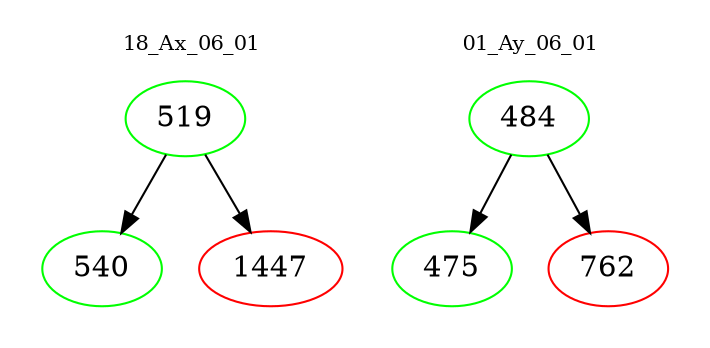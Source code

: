 digraph{
subgraph cluster_0 {
color = white
label = "18_Ax_06_01";
fontsize=10;
T0_519 [label="519", color="green"]
T0_519 -> T0_540 [color="black"]
T0_540 [label="540", color="green"]
T0_519 -> T0_1447 [color="black"]
T0_1447 [label="1447", color="red"]
}
subgraph cluster_1 {
color = white
label = "01_Ay_06_01";
fontsize=10;
T1_484 [label="484", color="green"]
T1_484 -> T1_475 [color="black"]
T1_475 [label="475", color="green"]
T1_484 -> T1_762 [color="black"]
T1_762 [label="762", color="red"]
}
}

